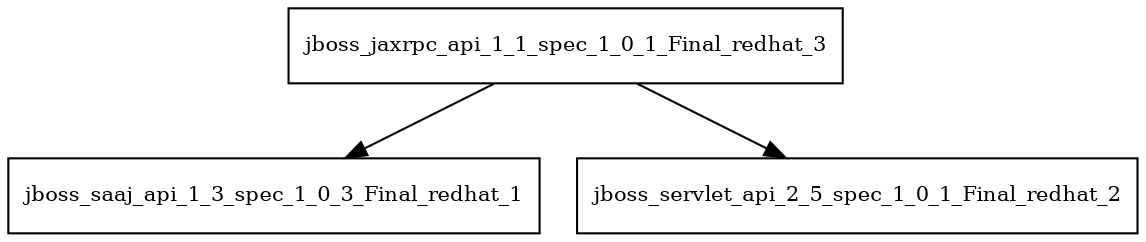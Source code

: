 digraph jboss_jaxrpc_api_1_1_spec_1_0_1_Final_redhat_3_dependencies {
  node [shape = box, fontsize=10.0];
  jboss_jaxrpc_api_1_1_spec_1_0_1_Final_redhat_3 -> jboss_saaj_api_1_3_spec_1_0_3_Final_redhat_1;
  jboss_jaxrpc_api_1_1_spec_1_0_1_Final_redhat_3 -> jboss_servlet_api_2_5_spec_1_0_1_Final_redhat_2;
}
